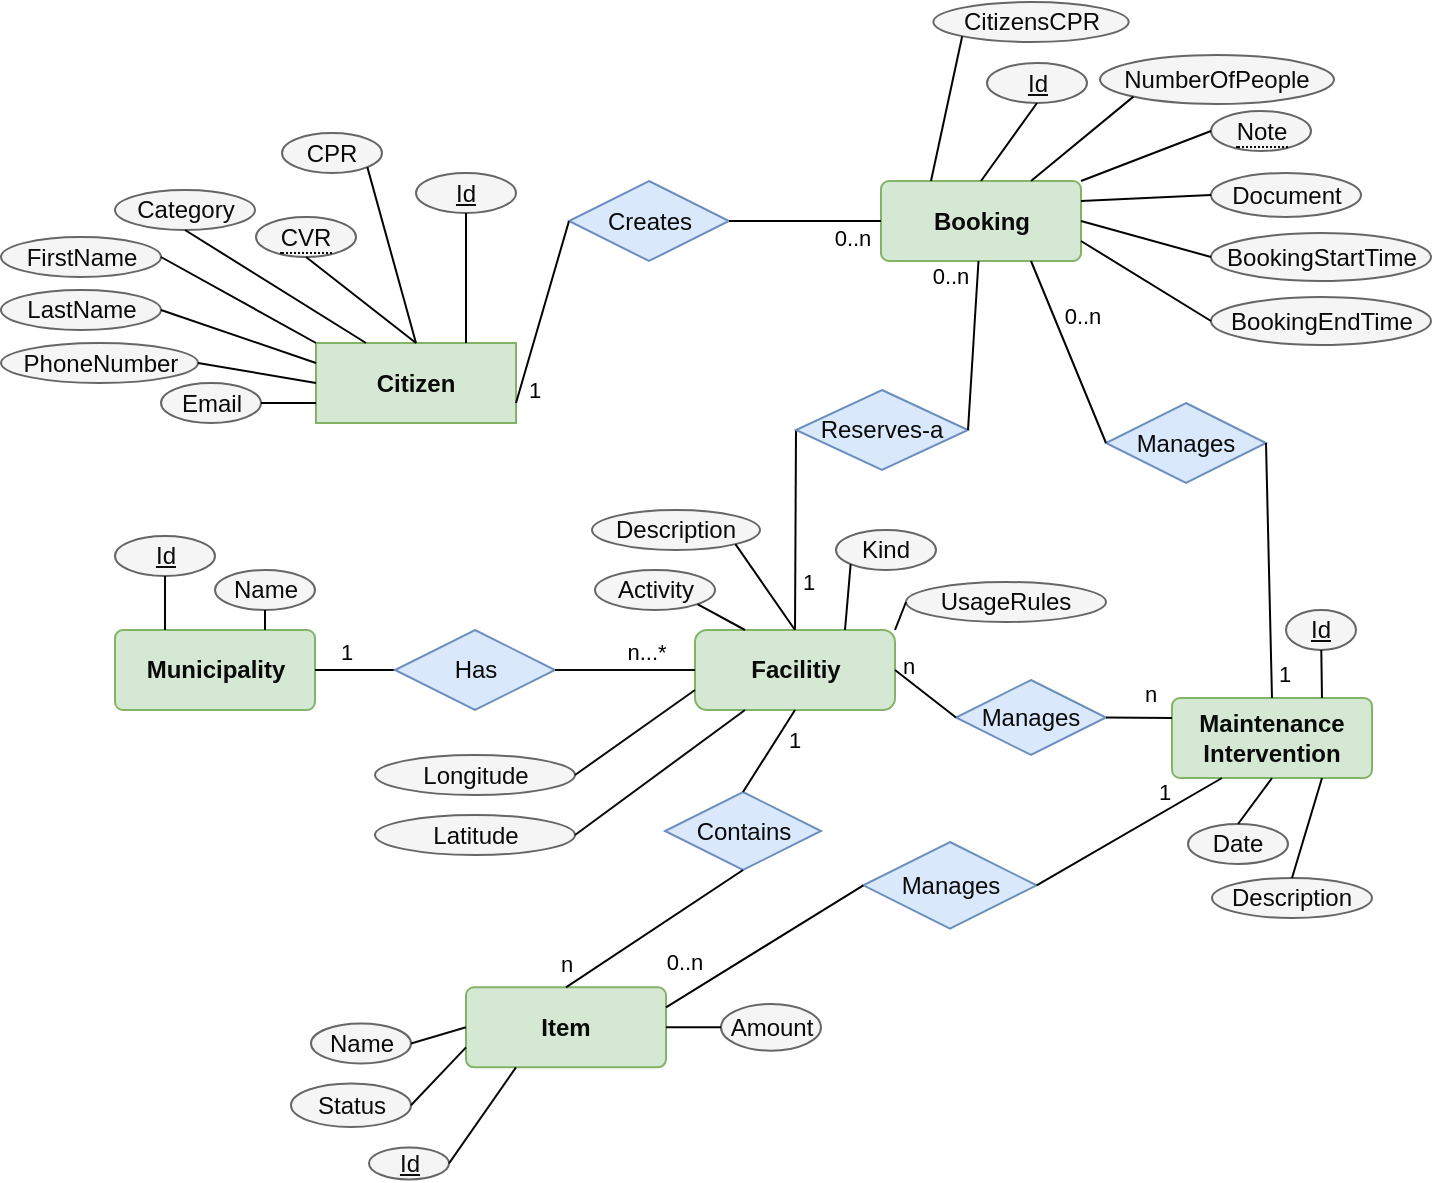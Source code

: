 <mxfile>
    <diagram id="LfCzdrSlMp3ZznfIHX8q" name="Consolidated_ER_diagram">
        <mxGraphModel dx="576" dy="578" grid="0" gridSize="10" guides="1" tooltips="1" connect="1" arrows="1" fold="1" page="1" pageScale="1" pageWidth="850" pageHeight="1100" background="#ffffff" math="0" shadow="0">
            <root>
                <mxCell id="0"/>
                <mxCell id="1" parent="0"/>
                <mxCell id="2" value="FirstName" style="ellipse;whiteSpace=wrap;html=1;align=center;fillColor=#f5f5f5;strokeColor=#666666;fontColor=#0A0A0A;" parent="1" vertex="1">
                    <mxGeometry x="96.5" y="162.5" width="80" height="20" as="geometry"/>
                </mxCell>
                <mxCell id="3" value="Citizen" style="whiteSpace=wrap;html=1;align=center;fontStyle=1;fillColor=#d5e8d4;strokeColor=#82b366;fontColor=#0A0A0A;" parent="1" vertex="1">
                    <mxGeometry x="254" y="215.5" width="100" height="40" as="geometry"/>
                </mxCell>
                <mxCell id="4" value="PhoneNumber" style="ellipse;whiteSpace=wrap;html=1;align=center;fillColor=#f5f5f5;strokeColor=#666666;fontColor=#0A0A0A;" parent="1" vertex="1">
                    <mxGeometry x="96.5" y="215.5" width="98.5" height="20" as="geometry"/>
                </mxCell>
                <mxCell id="5" value="Email" style="ellipse;whiteSpace=wrap;html=1;align=center;fillColor=#f5f5f5;strokeColor=#666666;fontColor=#0A0A0A;" parent="1" vertex="1">
                    <mxGeometry x="176.5" y="235.5" width="50" height="20" as="geometry"/>
                </mxCell>
                <mxCell id="6" value="Category" style="ellipse;whiteSpace=wrap;html=1;align=center;fillColor=#f5f5f5;strokeColor=#666666;fontColor=#0A0A0A;" parent="1" vertex="1">
                    <mxGeometry x="153.5" y="139" width="70" height="20" as="geometry"/>
                </mxCell>
                <mxCell id="7" value="" style="endArrow=none;html=1;rounded=0;entryX=0;entryY=0;entryDx=0;entryDy=0;exitX=1;exitY=0.5;exitDx=0;exitDy=0;fontColor=#0A0A0A;strokeColor=#030303;" parent="1" source="2" target="3" edge="1">
                    <mxGeometry relative="1" as="geometry">
                        <mxPoint x="254" y="65.5" as="sourcePoint"/>
                        <mxPoint x="414" y="65.5" as="targetPoint"/>
                    </mxGeometry>
                </mxCell>
                <mxCell id="8" value="" style="endArrow=none;html=1;rounded=0;exitX=1;exitY=0.5;exitDx=0;exitDy=0;entryX=0;entryY=0.5;entryDx=0;entryDy=0;fontColor=#0A0A0A;strokeColor=#030303;" parent="1" source="4" target="3" edge="1">
                    <mxGeometry relative="1" as="geometry">
                        <mxPoint x="264" y="75.5" as="sourcePoint"/>
                        <mxPoint x="294" y="145.5" as="targetPoint"/>
                    </mxGeometry>
                </mxCell>
                <mxCell id="9" value="" style="endArrow=none;html=1;rounded=0;entryX=0;entryY=0.75;entryDx=0;entryDy=0;exitX=1;exitY=0.5;exitDx=0;exitDy=0;fontColor=#0A0A0A;strokeColor=#030303;" parent="1" source="5" target="3" edge="1">
                    <mxGeometry relative="1" as="geometry">
                        <mxPoint x="284" y="95.5" as="sourcePoint"/>
                        <mxPoint x="299" y="175.5" as="targetPoint"/>
                    </mxGeometry>
                </mxCell>
                <mxCell id="10" value="Facilitiy" style="whiteSpace=wrap;html=1;align=center;fontStyle=1;fillColor=#d5e8d4;strokeColor=#82b366;fontColor=#0A0A0A;rounded=1;" parent="1" vertex="1">
                    <mxGeometry x="443.5" y="359" width="100" height="40" as="geometry"/>
                </mxCell>
                <mxCell id="11" value="Kind" style="ellipse;whiteSpace=wrap;html=1;align=center;fillColor=#f5f5f5;strokeColor=#666666;fontColor=#0A0A0A;" parent="1" vertex="1">
                    <mxGeometry x="514" y="309" width="50" height="20" as="geometry"/>
                </mxCell>
                <mxCell id="12" value="Item" style="rounded=1;arcSize=10;whiteSpace=wrap;html=1;align=center;fontStyle=1;fillColor=#d5e8d4;strokeColor=#82b366;fontColor=#0A0A0A;" parent="1" vertex="1">
                    <mxGeometry x="329" y="537.66" width="100" height="40" as="geometry"/>
                </mxCell>
                <mxCell id="14" value="Name" style="ellipse;whiteSpace=wrap;html=1;align=center;fillColor=#f5f5f5;strokeColor=#666666;fontColor=#0A0A0A;" parent="1" vertex="1">
                    <mxGeometry x="251.5" y="555.71" width="50" height="20" as="geometry"/>
                </mxCell>
                <mxCell id="15" value="Amount" style="ellipse;whiteSpace=wrap;html=1;align=center;fillColor=#f5f5f5;strokeColor=#666666;fontColor=#0A0A0A;" parent="1" vertex="1">
                    <mxGeometry x="456.5" y="546.0" width="50" height="23.33" as="geometry"/>
                </mxCell>
                <mxCell id="16" value="" style="endArrow=none;html=1;rounded=0;entryX=0;entryY=0.5;entryDx=0;entryDy=0;exitX=1;exitY=0.5;exitDx=0;exitDy=0;fontColor=#0A0A0A;strokeColor=#0A0A0A;" parent="1" source="14" target="12" edge="1">
                    <mxGeometry relative="1" as="geometry">
                        <mxPoint x="429" y="357.66" as="sourcePoint"/>
                        <mxPoint x="499" y="317.66" as="targetPoint"/>
                    </mxGeometry>
                </mxCell>
                <mxCell id="17" value="" style="endArrow=none;html=1;rounded=0;entryX=1;entryY=0.5;entryDx=0;entryDy=0;exitX=0;exitY=0.5;exitDx=0;exitDy=0;fontColor=#0A0A0A;strokeColor=#030303;" parent="1" source="15" target="12" edge="1">
                    <mxGeometry relative="1" as="geometry">
                        <mxPoint x="319" y="567.66" as="sourcePoint"/>
                        <mxPoint x="374" y="537.66" as="targetPoint"/>
                    </mxGeometry>
                </mxCell>
                <mxCell id="18" value="Creates" style="shape=rhombus;perimeter=rhombusPerimeter;whiteSpace=wrap;html=1;align=center;fillColor=#dae8fc;strokeColor=#6c8ebf;fontStyle=0;fontColor=#0A0A0A;" parent="1" vertex="1">
                    <mxGeometry x="380.5" y="134.5" width="80" height="40" as="geometry"/>
                </mxCell>
                <mxCell id="19" value="" style="endArrow=none;html=1;rounded=0;exitX=1;exitY=0.75;exitDx=0;exitDy=0;entryX=0;entryY=0.5;entryDx=0;entryDy=0;fontColor=#0A0A0A;strokeColor=#030303;" parent="1" source="3" target="18" edge="1">
                    <mxGeometry relative="1" as="geometry">
                        <mxPoint x="548.2" y="-61" as="sourcePoint"/>
                        <mxPoint x="550" y="-30.48" as="targetPoint"/>
                    </mxGeometry>
                </mxCell>
                <mxCell id="20" value="1" style="edgeLabel;html=1;align=center;verticalAlign=middle;resizable=0;points=[];fontColor=#030303;labelBackgroundColor=none;" parent="19" connectable="0" vertex="1">
                    <mxGeometry x="-0.694" relative="1" as="geometry">
                        <mxPoint x="5" y="7" as="offset"/>
                    </mxGeometry>
                </mxCell>
                <mxCell id="21" value="Booking" style="rounded=1;arcSize=10;whiteSpace=wrap;html=1;align=center;fontStyle=1;fillColor=#d5e8d4;strokeColor=#82b366;fontColor=#0A0A0A;" parent="1" vertex="1">
                    <mxGeometry x="536.5" y="134.5" width="100" height="40" as="geometry"/>
                </mxCell>
                <mxCell id="22" value="Document" style="ellipse;whiteSpace=wrap;html=1;align=center;fillColor=#f5f5f5;strokeColor=#666666;fontColor=#0A0A0A;" parent="1" vertex="1">
                    <mxGeometry x="701.5" y="130.5" width="75" height="22" as="geometry"/>
                </mxCell>
                <mxCell id="23" value="&lt;span style=&quot;border-bottom: 1px dotted&quot;&gt;Note&lt;/span&gt;" style="ellipse;whiteSpace=wrap;html=1;align=center;fillColor=#f5f5f5;strokeColor=#666666;fontColor=#0A0A0A;" parent="1" vertex="1">
                    <mxGeometry x="701.5" y="99.5" width="50" height="20" as="geometry"/>
                </mxCell>
                <mxCell id="24" value="Maintenance Intervention" style="rounded=1;arcSize=10;whiteSpace=wrap;html=1;align=center;fontStyle=1;fillColor=#d5e8d4;strokeColor=#82b366;fontColor=#0A0A0A;" parent="1" vertex="1">
                    <mxGeometry x="682" y="393" width="100" height="40" as="geometry"/>
                </mxCell>
                <mxCell id="25" value="" style="endArrow=none;html=1;rounded=0;exitX=1;exitY=0.25;exitDx=0;exitDy=0;entryX=0;entryY=0.5;entryDx=0;entryDy=0;fontColor=#0A0A0A;strokeColor=#030303;" parent="1" source="21" target="22" edge="1">
                    <mxGeometry relative="1" as="geometry">
                        <mxPoint x="771.5" y="324.5" as="sourcePoint"/>
                        <mxPoint x="696.5" y="124.5" as="targetPoint"/>
                    </mxGeometry>
                </mxCell>
                <mxCell id="26" value="" style="endArrow=none;html=1;rounded=0;entryX=0;entryY=0.5;entryDx=0;entryDy=0;exitX=1;exitY=0;exitDx=0;exitDy=0;fontColor=#0A0A0A;strokeColor=#030303;" parent="1" source="21" target="23" edge="1">
                    <mxGeometry relative="1" as="geometry">
                        <mxPoint x="701.5" y="214.5" as="sourcePoint"/>
                        <mxPoint x="646.5" y="304.5" as="targetPoint"/>
                    </mxGeometry>
                </mxCell>
                <mxCell id="27" value="Date" style="ellipse;whiteSpace=wrap;html=1;align=center;fillColor=#f5f5f5;strokeColor=#666666;fontColor=#0A0A0A;" parent="1" vertex="1">
                    <mxGeometry x="690" y="456" width="50" height="20" as="geometry"/>
                </mxCell>
                <mxCell id="28" value="Description" style="ellipse;whiteSpace=wrap;html=1;align=center;fillColor=#f5f5f5;strokeColor=#666666;fontColor=#0A0A0A;" parent="1" vertex="1">
                    <mxGeometry x="702" y="483" width="80" height="20" as="geometry"/>
                </mxCell>
                <mxCell id="29" value="" style="endArrow=none;html=1;rounded=0;entryX=0.5;entryY=0;entryDx=0;entryDy=0;exitX=0.5;exitY=1;exitDx=0;exitDy=0;fontColor=#0A0A0A;strokeColor=#030303;" parent="1" source="24" target="27" edge="1">
                    <mxGeometry relative="1" as="geometry">
                        <mxPoint x="813.5" y="829" as="sourcePoint"/>
                        <mxPoint x="773.5" y="839" as="targetPoint"/>
                    </mxGeometry>
                </mxCell>
                <mxCell id="30" value="" style="endArrow=none;html=1;rounded=0;entryX=0.5;entryY=0;entryDx=0;entryDy=0;exitX=0.75;exitY=1;exitDx=0;exitDy=0;fontColor=#0A0A0A;strokeColor=#030303;" parent="1" source="24" target="28" edge="1">
                    <mxGeometry relative="1" as="geometry">
                        <mxPoint x="828.5" y="409.0" as="sourcePoint"/>
                        <mxPoint x="783.5" y="459" as="targetPoint"/>
                    </mxGeometry>
                </mxCell>
                <mxCell id="31" value="" style="endArrow=none;html=1;rounded=0;exitX=0.5;exitY=1;exitDx=0;exitDy=0;entryX=0.25;entryY=0;entryDx=0;entryDy=0;fontColor=#0A0A0A;strokeColor=#030303;" parent="1" source="6" target="3" edge="1">
                    <mxGeometry relative="1" as="geometry">
                        <mxPoint x="224" y="25.5" as="sourcePoint"/>
                        <mxPoint x="244" y="145.5" as="targetPoint"/>
                    </mxGeometry>
                </mxCell>
                <mxCell id="32" value="&lt;span style=&quot;border-bottom: 1px dotted&quot;&gt;CVR&lt;/span&gt;" style="ellipse;whiteSpace=wrap;html=1;align=center;fillColor=#f5f5f5;strokeColor=#666666;fontColor=#0A0A0A;" parent="1" vertex="1">
                    <mxGeometry x="224" y="152.5" width="50" height="20" as="geometry"/>
                </mxCell>
                <mxCell id="33" value="" style="endArrow=none;html=1;rounded=0;entryX=0.5;entryY=0;entryDx=0;entryDy=0;exitX=0.5;exitY=1;exitDx=0;exitDy=0;fontColor=#0A0A0A;strokeColor=#030303;" parent="1" source="32" target="3" edge="1">
                    <mxGeometry relative="1" as="geometry">
                        <mxPoint x="174.0" y="175.5" as="sourcePoint"/>
                        <mxPoint x="254" y="175.5" as="targetPoint"/>
                    </mxGeometry>
                </mxCell>
                <mxCell id="35" value="" style="endArrow=none;html=1;rounded=0;entryX=0.75;entryY=0;entryDx=0;entryDy=0;exitX=0;exitY=1;exitDx=0;exitDy=0;fontColor=#0A0A0A;strokeColor=#030303;" parent="1" source="11" target="10" edge="1">
                    <mxGeometry relative="1" as="geometry">
                        <mxPoint x="453.5" y="449" as="sourcePoint"/>
                        <mxPoint x="378.5" y="619" as="targetPoint"/>
                    </mxGeometry>
                </mxCell>
                <mxCell id="36" value="" style="endArrow=none;html=1;rounded=0;exitX=1;exitY=0.5;exitDx=0;exitDy=0;entryX=0;entryY=0.5;entryDx=0;entryDy=0;fontColor=#0A0A0A;strokeColor=#030303;" parent="1" source="18" target="21" edge="1">
                    <mxGeometry relative="1" as="geometry">
                        <mxPoint x="491.5" y="-31.5" as="sourcePoint"/>
                        <mxPoint x="501.5" y="38.5" as="targetPoint"/>
                    </mxGeometry>
                </mxCell>
                <mxCell id="37" value="0..n" style="edgeLabel;html=1;align=center;verticalAlign=middle;resizable=0;points=[];fontColor=#030303;labelBackgroundColor=none;" parent="36" connectable="0" vertex="1">
                    <mxGeometry x="0.476" y="-5" relative="1" as="geometry">
                        <mxPoint x="5" y="3" as="offset"/>
                    </mxGeometry>
                </mxCell>
                <mxCell id="38" value="" style="endArrow=none;html=1;rounded=0;exitX=0.5;exitY=0;exitDx=0;exitDy=0;entryX=0;entryY=0.5;entryDx=0;entryDy=0;fontColor=#0A0A0A;strokeColor=#030303;" parent="1" source="10" target="39" edge="1">
                    <mxGeometry relative="1" as="geometry">
                        <mxPoint x="373.5" y="89" as="sourcePoint"/>
                        <mxPoint x="283.5" y="139" as="targetPoint"/>
                    </mxGeometry>
                </mxCell>
                <mxCell id="39" value="Reserves-a" style="shape=rhombus;perimeter=rhombusPerimeter;whiteSpace=wrap;html=1;align=center;fillColor=#dae8fc;strokeColor=#6c8ebf;fontStyle=0;fontColor=#0A0A0A;" parent="1" vertex="1">
                    <mxGeometry x="494" y="239" width="86" height="40" as="geometry"/>
                </mxCell>
                <mxCell id="40" value="" style="endArrow=none;html=1;rounded=0;fontColor=#0A0A0A;strokeColor=#030303;exitX=1;exitY=0.5;exitDx=0;exitDy=0;" parent="1" source="39" target="21" edge="1">
                    <mxGeometry relative="1" as="geometry">
                        <mxPoint x="616" y="195" as="sourcePoint"/>
                        <mxPoint x="621" y="165" as="targetPoint"/>
                    </mxGeometry>
                </mxCell>
                <mxCell id="41" value="Activity" style="ellipse;whiteSpace=wrap;html=1;align=center;fillColor=#f5f5f5;strokeColor=#666666;fontColor=#0A0A0A;" parent="1" vertex="1">
                    <mxGeometry x="393.5" y="329" width="60" height="20" as="geometry"/>
                </mxCell>
                <mxCell id="42" value="" style="endArrow=none;html=1;rounded=0;entryX=0.25;entryY=0;entryDx=0;entryDy=0;exitX=1;exitY=1;exitDx=0;exitDy=0;fontColor=#0A0A0A;strokeColor=#030303;" parent="1" source="41" target="10" edge="1">
                    <mxGeometry relative="1" as="geometry">
                        <mxPoint x="383.5" y="389" as="sourcePoint"/>
                        <mxPoint x="453.5" y="379" as="targetPoint"/>
                    </mxGeometry>
                </mxCell>
                <mxCell id="43" value="Contains" style="shape=rhombus;perimeter=rhombusPerimeter;whiteSpace=wrap;html=1;align=center;fillColor=#dae8fc;strokeColor=#6c8ebf;fontStyle=0;fontColor=#0A0A0A;" parent="1" vertex="1">
                    <mxGeometry x="428.5" y="440" width="78" height="39" as="geometry"/>
                </mxCell>
                <mxCell id="44" value="&lt;u&gt;Id&lt;/u&gt;" style="ellipse;whiteSpace=wrap;html=1;align=center;fillColor=#f5f5f5;strokeColor=#666666;fontColor=#0A0A0A;" parent="1" vertex="1">
                    <mxGeometry x="304" y="130.5" width="50" height="20" as="geometry"/>
                </mxCell>
                <mxCell id="45" value="" style="endArrow=none;html=1;rounded=0;entryX=0.75;entryY=0;entryDx=0;entryDy=0;exitX=0.5;exitY=1;exitDx=0;exitDy=0;fontColor=#0A0A0A;strokeColor=#030303;" parent="1" source="44" target="3" edge="1">
                    <mxGeometry relative="1" as="geometry">
                        <mxPoint x="224" y="25.5" as="sourcePoint"/>
                        <mxPoint x="279" y="155.5" as="targetPoint"/>
                    </mxGeometry>
                </mxCell>
                <mxCell id="47" value="BookingStartTime" style="ellipse;whiteSpace=wrap;html=1;align=center;fillColor=#f5f5f5;strokeColor=#666666;fontColor=#0A0A0A;" parent="1" vertex="1">
                    <mxGeometry x="701.5" y="160.5" width="110" height="24" as="geometry"/>
                </mxCell>
                <mxCell id="48" value="BookingEndTime" style="ellipse;whiteSpace=wrap;html=1;align=center;fillColor=#f5f5f5;strokeColor=#666666;fontColor=#0A0A0A;" parent="1" vertex="1">
                    <mxGeometry x="701.5" y="192.5" width="110" height="24" as="geometry"/>
                </mxCell>
                <mxCell id="50" value="" style="endArrow=none;html=1;rounded=0;exitX=0;exitY=0.5;exitDx=0;exitDy=0;entryX=1;entryY=0.5;entryDx=0;entryDy=0;fontColor=#0A0A0A;strokeColor=#030303;" parent="1" source="47" target="21" edge="1">
                    <mxGeometry relative="1" as="geometry">
                        <mxPoint x="596.5" y="234.5" as="sourcePoint"/>
                        <mxPoint x="761.855" y="190.358" as="targetPoint"/>
                    </mxGeometry>
                </mxCell>
                <mxCell id="51" value="" style="endArrow=none;html=1;rounded=0;exitX=0;exitY=0.5;exitDx=0;exitDy=0;entryX=1;entryY=0.75;entryDx=0;entryDy=0;fontColor=#0A0A0A;strokeColor=#030303;" parent="1" source="48" target="21" edge="1">
                    <mxGeometry relative="1" as="geometry">
                        <mxPoint x="816.5" y="174.5" as="sourcePoint"/>
                        <mxPoint x="761.855" y="218.642" as="targetPoint"/>
                    </mxGeometry>
                </mxCell>
                <mxCell id="52" value="&lt;u&gt;Id&lt;/u&gt;" style="ellipse;whiteSpace=wrap;html=1;align=center;fillColor=#f5f5f5;strokeColor=#666666;fontColor=#0A0A0A;" parent="1" vertex="1">
                    <mxGeometry x="589.5" y="75.5" width="50" height="20" as="geometry"/>
                </mxCell>
                <mxCell id="53" value="" style="endArrow=none;html=1;rounded=0;entryX=0.5;entryY=0;entryDx=0;entryDy=0;exitX=0.5;exitY=1;exitDx=0;exitDy=0;fontColor=#0A0A0A;strokeColor=#030303;" parent="1" source="52" target="21" edge="1">
                    <mxGeometry relative="1" as="geometry">
                        <mxPoint x="646.5" y="144.5" as="sourcePoint"/>
                        <mxPoint x="721.145" y="58.642" as="targetPoint"/>
                    </mxGeometry>
                </mxCell>
                <mxCell id="54" value="NumberOfPeople" style="ellipse;whiteSpace=wrap;html=1;align=center;fillColor=#f5f5f5;strokeColor=#666666;fontColor=#0A0A0A;" parent="1" vertex="1">
                    <mxGeometry x="646" y="71.5" width="117" height="24.5" as="geometry"/>
                </mxCell>
                <mxCell id="55" value="" style="endArrow=none;html=1;rounded=0;entryX=0.75;entryY=0;entryDx=0;entryDy=0;exitX=0;exitY=1;exitDx=0;exitDy=0;fontColor=#0A0A0A;strokeColor=#030303;" parent="1" source="54" target="21" edge="1">
                    <mxGeometry relative="1" as="geometry">
                        <mxPoint x="476.5" y="104.5" as="sourcePoint"/>
                        <mxPoint x="546.5" y="164.5" as="targetPoint"/>
                    </mxGeometry>
                </mxCell>
                <mxCell id="56" value="&lt;u&gt;Id&lt;/u&gt;" style="ellipse;whiteSpace=wrap;html=1;align=center;fillColor=#f5f5f5;strokeColor=#666666;fontColor=#0A0A0A;" parent="1" vertex="1">
                    <mxGeometry x="739" y="349" width="35" height="20" as="geometry"/>
                </mxCell>
                <mxCell id="57" value="" style="endArrow=none;html=1;rounded=0;exitX=0.75;exitY=0;exitDx=0;exitDy=0;fontColor=#0A0A0A;strokeColor=#030303;" parent="1" source="24" target="56" edge="1">
                    <mxGeometry relative="1" as="geometry">
                        <mxPoint x="878.5" y="409" as="sourcePoint"/>
                        <mxPoint x="963.5" y="439" as="targetPoint"/>
                    </mxGeometry>
                </mxCell>
                <mxCell id="58" value="Manages" style="shape=rhombus;perimeter=rhombusPerimeter;whiteSpace=wrap;html=1;align=center;fillColor=#dae8fc;strokeColor=#6c8ebf;fontColor=#0A0A0A;" parent="1" vertex="1">
                    <mxGeometry x="574" y="384" width="75" height="37.5" as="geometry"/>
                </mxCell>
                <mxCell id="59" value="" style="endArrow=none;html=1;rounded=0;exitX=0;exitY=0.5;exitDx=0;exitDy=0;entryX=1;entryY=0.5;entryDx=0;entryDy=0;fontColor=#0A0A0A;strokeColor=#030303;" parent="1" source="58" target="10" edge="1">
                    <mxGeometry relative="1" as="geometry">
                        <mxPoint x="723.5" y="219" as="sourcePoint"/>
                        <mxPoint x="678.713" y="203.199" as="targetPoint"/>
                    </mxGeometry>
                </mxCell>
                <mxCell id="60" value="n" style="edgeLabel;html=1;align=center;verticalAlign=middle;resizable=0;points=[];fontColor=#030303;labelBackgroundColor=none;" parent="59" connectable="0" vertex="1">
                    <mxGeometry x="0.658" y="-1" relative="1" as="geometry">
                        <mxPoint y="-6" as="offset"/>
                    </mxGeometry>
                </mxCell>
                <mxCell id="61" value="" style="endArrow=none;html=1;rounded=0;exitX=0;exitY=0.25;exitDx=0;exitDy=0;entryX=1;entryY=0.5;entryDx=0;entryDy=0;fontColor=#0A0A0A;strokeColor=#030303;" parent="1" source="24" target="58" edge="1">
                    <mxGeometry relative="1" as="geometry">
                        <mxPoint x="733.5" y="229" as="sourcePoint"/>
                        <mxPoint x="688.713" y="213.199" as="targetPoint"/>
                    </mxGeometry>
                </mxCell>
                <mxCell id="62" value="n" style="edgeLabel;html=1;align=center;verticalAlign=middle;resizable=0;points=[];fontColor=#030303;labelBackgroundColor=none;" parent="61" connectable="0" vertex="1">
                    <mxGeometry x="-0.353" y="-1" relative="1" as="geometry">
                        <mxPoint x="-1" y="-11" as="offset"/>
                    </mxGeometry>
                </mxCell>
                <mxCell id="63" value="Municipality" style="rounded=1;arcSize=10;whiteSpace=wrap;html=1;align=center;fontStyle=1;fillColor=#d5e8d4;strokeColor=#82b366;fontColor=#0A0A0A;" parent="1" vertex="1">
                    <mxGeometry x="153.5" y="359" width="100" height="40" as="geometry"/>
                </mxCell>
                <mxCell id="64" value="" style="endArrow=none;html=1;rounded=0;entryX=0;entryY=0.5;entryDx=0;entryDy=0;exitX=1;exitY=0.5;exitDx=0;exitDy=0;fontColor=#0A0A0A;strokeColor=#030303;" parent="1" source="63" target="66" edge="1">
                    <mxGeometry relative="1" as="geometry">
                        <mxPoint x="242.5" y="379" as="sourcePoint"/>
                        <mxPoint x="282.5" y="379" as="targetPoint"/>
                    </mxGeometry>
                </mxCell>
                <mxCell id="65" value="1" style="edgeLabel;html=1;align=center;verticalAlign=middle;resizable=0;points=[];fontColor=#030303;labelBackgroundColor=none;" parent="64" connectable="0" vertex="1">
                    <mxGeometry x="-0.493" y="1" relative="1" as="geometry">
                        <mxPoint x="5" y="-8" as="offset"/>
                    </mxGeometry>
                </mxCell>
                <mxCell id="66" value="Has" style="shape=rhombus;perimeter=rhombusPerimeter;whiteSpace=wrap;html=1;align=center;fillColor=#dae8fc;strokeColor=#6c8ebf;fontStyle=0;fontColor=#0A0A0A;" parent="1" vertex="1">
                    <mxGeometry x="293.5" y="359" width="80" height="40" as="geometry"/>
                </mxCell>
                <mxCell id="67" value="" style="endArrow=none;html=1;rounded=0;entryX=1;entryY=0.5;entryDx=0;entryDy=0;exitX=0;exitY=0.5;exitDx=0;exitDy=0;fontColor=#0A0A0A;strokeColor=#0A0A0A;" parent="1" source="10" target="66" edge="1">
                    <mxGeometry relative="1" as="geometry">
                        <mxPoint x="263.5" y="369" as="sourcePoint"/>
                        <mxPoint x="293.5" y="369" as="targetPoint"/>
                    </mxGeometry>
                </mxCell>
                <mxCell id="68" value="n...*" style="edgeLabel;html=1;align=center;verticalAlign=middle;resizable=0;points=[];fontColor=#030303;labelBackgroundColor=none;" parent="67" connectable="0" vertex="1">
                    <mxGeometry x="-0.465" relative="1" as="geometry">
                        <mxPoint x="-6" y="-9" as="offset"/>
                    </mxGeometry>
                </mxCell>
                <mxCell id="69" value="&lt;u&gt;Id&lt;/u&gt;" style="ellipse;whiteSpace=wrap;html=1;align=center;fillColor=#f5f5f5;strokeColor=#666666;fontColor=#0A0A0A;" parent="1" vertex="1">
                    <mxGeometry x="153.5" y="312" width="50" height="20" as="geometry"/>
                </mxCell>
                <mxCell id="70" value="Name" style="ellipse;whiteSpace=wrap;html=1;align=center;fillColor=#f5f5f5;strokeColor=#666666;fontColor=#0A0A0A;" parent="1" vertex="1">
                    <mxGeometry x="203.5" y="329" width="50" height="20" as="geometry"/>
                </mxCell>
                <mxCell id="71" value="" style="endArrow=none;html=1;rounded=0;entryX=0.25;entryY=0;entryDx=0;entryDy=0;exitX=0.5;exitY=1;exitDx=0;exitDy=0;fontColor=#0A0A0A;strokeColor=#030303;" parent="1" source="69" target="63" edge="1">
                    <mxGeometry relative="1" as="geometry">
                        <mxPoint x="443.5" y="159" as="sourcePoint"/>
                        <mxPoint x="523.5" y="149" as="targetPoint"/>
                    </mxGeometry>
                </mxCell>
                <mxCell id="72" value="" style="endArrow=none;html=1;rounded=0;entryX=0.75;entryY=0;entryDx=0;entryDy=0;exitX=0.5;exitY=1;exitDx=0;exitDy=0;fontColor=#0A0A0A;strokeColor=#030303;" parent="1" source="70" target="63" edge="1">
                    <mxGeometry relative="1" as="geometry">
                        <mxPoint x="273.5" y="319" as="sourcePoint"/>
                        <mxPoint x="273.5" y="369" as="targetPoint"/>
                    </mxGeometry>
                </mxCell>
                <mxCell id="73" value="" style="endArrow=none;html=1;rounded=0;entryX=0.5;entryY=1;entryDx=0;entryDy=0;exitX=0.5;exitY=0;exitDx=0;exitDy=0;fontColor=#0A0A0A;strokeColor=#030303;" parent="1" source="43" target="10" edge="1">
                    <mxGeometry relative="1" as="geometry">
                        <mxPoint x="578.145" y="454.858" as="sourcePoint"/>
                        <mxPoint x="528.5" y="409" as="targetPoint"/>
                    </mxGeometry>
                </mxCell>
                <mxCell id="74" value="1" style="edgeLabel;html=1;align=center;verticalAlign=middle;resizable=0;points=[];fontColor=#030303;labelBackgroundColor=none;" parent="73" connectable="0" vertex="1">
                    <mxGeometry x="0.78" y="1" relative="1" as="geometry">
                        <mxPoint x="3" y="11" as="offset"/>
                    </mxGeometry>
                </mxCell>
                <mxCell id="75" value="" style="endArrow=none;html=1;rounded=0;entryX=0.5;entryY=1;entryDx=0;entryDy=0;exitX=0.5;exitY=0;exitDx=0;exitDy=0;fontColor=#0A0A0A;strokeColor=#030303;" parent="1" source="12" target="43" edge="1">
                    <mxGeometry relative="1" as="geometry">
                        <mxPoint x="503.5" y="559" as="sourcePoint"/>
                        <mxPoint x="473.5" y="519" as="targetPoint"/>
                    </mxGeometry>
                </mxCell>
                <mxCell id="76" value="n" style="edgeLabel;html=1;align=center;verticalAlign=middle;resizable=0;points=[];fontColor=#030303;labelBackgroundColor=none;" parent="75" connectable="0" vertex="1">
                    <mxGeometry x="-0.469" relative="1" as="geometry">
                        <mxPoint x="-24" y="4" as="offset"/>
                    </mxGeometry>
                </mxCell>
                <mxCell id="77" value="&lt;u&gt;Id&lt;/u&gt;" style="ellipse;whiteSpace=wrap;html=1;align=center;fillColor=#f5f5f5;strokeColor=#666666;fontColor=#0A0A0A;" parent="1" vertex="1">
                    <mxGeometry x="280.5" y="617.71" width="40" height="16" as="geometry"/>
                </mxCell>
                <mxCell id="78" value="" style="endArrow=none;html=1;rounded=0;entryX=0.25;entryY=1;entryDx=0;entryDy=0;exitX=1;exitY=0.5;exitDx=0;exitDy=0;fontColor=#0A0A0A;strokeColor=#0A0A0A;" parent="1" source="77" target="12" edge="1">
                    <mxGeometry relative="1" as="geometry">
                        <mxPoint x="439" y="567.66" as="sourcePoint"/>
                        <mxPoint x="389" y="477.66" as="targetPoint"/>
                    </mxGeometry>
                </mxCell>
                <mxCell id="81" value="Latitude" style="ellipse;whiteSpace=wrap;html=1;align=center;fillColor=#f5f5f5;strokeColor=#666666;fontColor=#0A0A0A;" parent="1" vertex="1">
                    <mxGeometry x="283.5" y="451.5" width="100" height="20" as="geometry"/>
                </mxCell>
                <mxCell id="82" value="" style="endArrow=none;html=1;rounded=0;entryX=0.25;entryY=1;entryDx=0;entryDy=0;exitX=1;exitY=0.5;exitDx=0;exitDy=0;fontColor=#0A0A0A;strokeColor=#0A0A0A;" parent="1" source="81" target="10" edge="1">
                    <mxGeometry relative="1" as="geometry">
                        <mxPoint x="298.5" y="449" as="sourcePoint"/>
                        <mxPoint x="418.5" y="451" as="targetPoint"/>
                    </mxGeometry>
                </mxCell>
                <mxCell id="83" value="Longitude" style="ellipse;whiteSpace=wrap;html=1;align=center;fillColor=#f5f5f5;strokeColor=#666666;fontColor=#0A0A0A;" parent="1" vertex="1">
                    <mxGeometry x="283.5" y="421.5" width="100" height="20" as="geometry"/>
                </mxCell>
                <mxCell id="86" value="" style="endArrow=none;html=1;rounded=0;exitX=1;exitY=0.5;exitDx=0;exitDy=0;entryX=0;entryY=0.75;entryDx=0;entryDy=0;fontColor=#0A0A0A;strokeColor=#0A0A0A;" parent="1" source="83" target="10" edge="1">
                    <mxGeometry relative="1" as="geometry">
                        <mxPoint x="258.5" y="499" as="sourcePoint"/>
                        <mxPoint x="398.74" y="449.548" as="targetPoint"/>
                    </mxGeometry>
                </mxCell>
                <mxCell id="87" value="Description" style="ellipse;whiteSpace=wrap;html=1;align=center;fillColor=#f5f5f5;strokeColor=#666666;fontColor=#0A0A0A;" parent="1" vertex="1">
                    <mxGeometry x="392" y="299" width="84" height="20" as="geometry"/>
                </mxCell>
                <mxCell id="88" value="" style="endArrow=none;html=1;rounded=0;entryX=1;entryY=1;entryDx=0;entryDy=0;exitX=0.5;exitY=0;exitDx=0;exitDy=0;fontColor=#0A0A0A;strokeColor=#030303;" parent="1" source="10" target="87" edge="1">
                    <mxGeometry relative="1" as="geometry">
                        <mxPoint x="593.5" y="489" as="sourcePoint"/>
                        <mxPoint x="528.5" y="409" as="targetPoint"/>
                    </mxGeometry>
                </mxCell>
                <mxCell id="89" value="UsageRules" style="ellipse;whiteSpace=wrap;html=1;align=center;fillColor=#f5f5f5;strokeColor=#666666;fontColor=#0A0A0A;" parent="1" vertex="1">
                    <mxGeometry x="549" y="335" width="100" height="20" as="geometry"/>
                </mxCell>
                <mxCell id="90" value="" style="endArrow=none;html=1;rounded=0;entryX=0;entryY=0.5;entryDx=0;entryDy=0;exitX=1;exitY=0;exitDx=0;exitDy=0;fontColor=#0A0A0A;strokeColor=#030303;" parent="1" source="10" target="89" edge="1">
                    <mxGeometry relative="1" as="geometry">
                        <mxPoint x="643.5" y="469" as="sourcePoint"/>
                        <mxPoint x="633.5" y="559.0" as="targetPoint"/>
                    </mxGeometry>
                </mxCell>
                <mxCell id="93" value="Status" style="ellipse;whiteSpace=wrap;html=1;align=center;fillColor=#f5f5f5;strokeColor=#666666;fontColor=#0A0A0A;" parent="1" vertex="1">
                    <mxGeometry x="241.5" y="585.71" width="60" height="21.82" as="geometry"/>
                </mxCell>
                <mxCell id="95" value="" style="endArrow=none;html=1;rounded=0;entryX=1;entryY=0.5;entryDx=0;entryDy=0;exitX=0;exitY=0.75;exitDx=0;exitDy=0;fontColor=#0A0A0A;strokeColor=#0A0A0A;" parent="1" source="12" target="93" edge="1">
                    <mxGeometry relative="1" as="geometry">
                        <mxPoint x="389.0" y="637.66" as="sourcePoint"/>
                        <mxPoint x="389.0" y="587.66" as="targetPoint"/>
                    </mxGeometry>
                </mxCell>
                <mxCell id="99" value="Manages" style="shape=rhombus;perimeter=rhombusPerimeter;whiteSpace=wrap;html=1;align=center;fillColor=#dae8fc;strokeColor=#6c8ebf;fontStyle=0;fontColor=#0A0A0A;" parent="1" vertex="1">
                    <mxGeometry x="527.67" y="465" width="86.66" height="43.33" as="geometry"/>
                </mxCell>
                <mxCell id="100" value="Manages" style="shape=rhombus;perimeter=rhombusPerimeter;whiteSpace=wrap;html=1;align=center;fillColor=#dae8fc;strokeColor=#6c8ebf;fontStyle=0;fontColor=#0A0A0A;" parent="1" vertex="1">
                    <mxGeometry x="649" y="245.5" width="80" height="40" as="geometry"/>
                </mxCell>
                <mxCell id="101" value="" style="endArrow=none;html=1;rounded=0;entryX=1;entryY=0.5;entryDx=0;entryDy=0;exitX=0.25;exitY=1;exitDx=0;exitDy=0;fontColor=#0A0A0A;strokeColor=#030303;" parent="1" source="24" target="99" edge="1">
                    <mxGeometry relative="1" as="geometry">
                        <mxPoint x="878.5" y="409" as="sourcePoint"/>
                        <mxPoint x="963.5" y="439" as="targetPoint"/>
                    </mxGeometry>
                </mxCell>
                <mxCell id="102" value="1" style="edgeLabel;html=1;align=center;verticalAlign=middle;resizable=0;points=[];fontColor=#030303;labelBackgroundColor=none;" parent="101" connectable="0" vertex="1">
                    <mxGeometry x="-0.806" y="-6" relative="1" as="geometry">
                        <mxPoint x="-17" y="7" as="offset"/>
                    </mxGeometry>
                </mxCell>
                <mxCell id="103" value="" style="endArrow=none;html=1;rounded=0;exitX=1;exitY=0.25;exitDx=0;exitDy=0;entryX=0;entryY=0.5;entryDx=0;entryDy=0;fontColor=#0A0A0A;strokeColor=#030303;" parent="1" source="12" target="99" edge="1">
                    <mxGeometry relative="1" as="geometry">
                        <mxPoint x="853.5" y="409" as="sourcePoint"/>
                        <mxPoint x="783.5" y="639" as="targetPoint"/>
                    </mxGeometry>
                </mxCell>
                <mxCell id="104" value="0..n" style="edgeLabel;html=1;align=center;verticalAlign=middle;resizable=0;points=[];fontColor=#030303;labelBackgroundColor=none;" parent="103" connectable="0" vertex="1">
                    <mxGeometry x="-0.766" y="2" relative="1" as="geometry">
                        <mxPoint x="-2" y="-14" as="offset"/>
                    </mxGeometry>
                </mxCell>
                <mxCell id="105" value="" style="endArrow=none;html=1;rounded=0;entryX=1;entryY=0.5;entryDx=0;entryDy=0;exitX=0.5;exitY=0;exitDx=0;exitDy=0;fontColor=#0A0A0A;strokeColor=#030303;" parent="1" source="24" target="100" edge="1">
                    <mxGeometry relative="1" as="geometry">
                        <mxPoint x="853.5" y="369" as="sourcePoint"/>
                        <mxPoint x="853.5" y="619" as="targetPoint"/>
                    </mxGeometry>
                </mxCell>
                <mxCell id="106" value="1" style="edgeLabel;html=1;align=center;verticalAlign=middle;resizable=0;points=[];fontColor=#030303;labelBackgroundColor=none;" parent="105" connectable="0" vertex="1">
                    <mxGeometry x="-0.806" y="-6" relative="1" as="geometry">
                        <mxPoint as="offset"/>
                    </mxGeometry>
                </mxCell>
                <mxCell id="107" value="" style="endArrow=none;html=1;rounded=0;entryX=0.75;entryY=1;entryDx=0;entryDy=0;exitX=0;exitY=0.5;exitDx=0;exitDy=0;fontColor=#0A0A0A;strokeColor=#030303;" parent="1" source="100" target="21" edge="1">
                    <mxGeometry relative="1" as="geometry">
                        <mxPoint x="693.5" y="269" as="sourcePoint"/>
                        <mxPoint x="853.5" y="-1" as="targetPoint"/>
                    </mxGeometry>
                </mxCell>
                <mxCell id="108" value="0..n" style="edgeLabel;html=1;align=center;verticalAlign=middle;resizable=0;points=[];fontColor=#030303;labelBackgroundColor=none;" parent="107" connectable="0" vertex="1">
                    <mxGeometry x="0.883" y="-6" relative="1" as="geometry">
                        <mxPoint x="17" y="24" as="offset"/>
                    </mxGeometry>
                </mxCell>
                <mxCell id="109" value="LastName" style="ellipse;whiteSpace=wrap;html=1;align=center;fillColor=#f5f5f5;strokeColor=#666666;fontColor=#0A0A0A;" parent="1" vertex="1">
                    <mxGeometry x="96.5" y="189" width="80" height="20" as="geometry"/>
                </mxCell>
                <mxCell id="111" value="" style="endArrow=none;html=1;rounded=0;entryX=0;entryY=0.25;entryDx=0;entryDy=0;exitX=1;exitY=0.5;exitDx=0;exitDy=0;fontColor=#0A0A0A;strokeColor=#030303;" parent="1" source="109" target="3" edge="1">
                    <mxGeometry relative="1" as="geometry">
                        <mxPoint x="366.5" y="25.5" as="sourcePoint"/>
                        <mxPoint x="304" y="155.5" as="targetPoint"/>
                    </mxGeometry>
                </mxCell>
                <mxCell id="119" value="0..n" style="edgeLabel;html=1;align=center;verticalAlign=middle;resizable=0;points=[];fontColor=#030303;labelBackgroundColor=none;" parent="1" connectable="0" vertex="1">
                    <mxGeometry x="570.997" y="182.001" as="geometry"/>
                </mxCell>
                <mxCell id="120" value="1" style="edgeLabel;html=1;align=center;verticalAlign=middle;resizable=0;points=[];fontColor=#030303;labelBackgroundColor=none;" parent="1" connectable="0" vertex="1">
                    <mxGeometry x="493.497" y="329.001" as="geometry">
                        <mxPoint x="6" y="6" as="offset"/>
                    </mxGeometry>
                </mxCell>
                <mxCell id="121" value="CPR" style="ellipse;whiteSpace=wrap;align=center;fillColor=#f5f5f5;strokeColor=#666666;fontColor=#0A0A0A;" parent="1" vertex="1">
                    <mxGeometry x="237" y="110.5" width="50" height="20" as="geometry"/>
                </mxCell>
                <mxCell id="122" value="" style="endArrow=none;html=1;rounded=0;entryX=0.5;entryY=0;entryDx=0;entryDy=0;exitX=1;exitY=1;exitDx=0;exitDy=0;fontColor=#0A0A0A;strokeColor=#030303;" parent="1" source="121" target="3" edge="1">
                    <mxGeometry relative="1" as="geometry">
                        <mxPoint x="304" y="144" as="sourcePoint"/>
                        <mxPoint x="304" y="209" as="targetPoint"/>
                    </mxGeometry>
                </mxCell>
                <mxCell id="123" value="CitizensCPR" style="ellipse;whiteSpace=wrap;align=center;fillColor=#f5f5f5;strokeColor=#666666;fontColor=#0A0A0A;" vertex="1" parent="1">
                    <mxGeometry x="562.67" y="45" width="97.67" height="20" as="geometry"/>
                </mxCell>
                <mxCell id="124" value="" style="endArrow=none;html=1;rounded=0;entryX=0.25;entryY=0;entryDx=0;entryDy=0;exitX=0;exitY=1;exitDx=0;exitDy=0;fontColor=#0A0A0A;strokeColor=#030303;" edge="1" parent="1" source="123" target="21">
                    <mxGeometry relative="1" as="geometry">
                        <mxPoint x="553" y="83.0" as="sourcePoint"/>
                        <mxPoint x="525" y="122" as="targetPoint"/>
                    </mxGeometry>
                </mxCell>
            </root>
        </mxGraphModel>
    </diagram>
</mxfile>